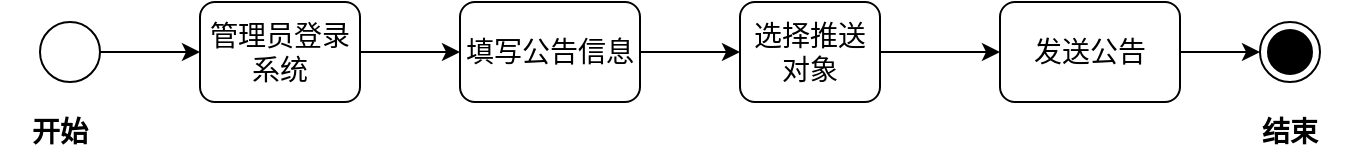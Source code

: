 <mxfile version="21.3.7" type="github">
  <diagram name="第 1 页" id="Tjehzajrp_gPXRmR5Vja">
    <mxGraphModel dx="1290" dy="541" grid="1" gridSize="10" guides="1" tooltips="1" connect="1" arrows="1" fold="1" page="1" pageScale="1" pageWidth="827" pageHeight="1169" math="0" shadow="0">
      <root>
        <mxCell id="0" />
        <mxCell id="1" parent="0" />
        <mxCell id="qFURexR1lP0LFmoi_BA6-4" style="edgeStyle=orthogonalEdgeStyle;rounded=0;orthogonalLoop=1;jettySize=auto;html=1;exitX=1;exitY=0.5;exitDx=0;exitDy=0;entryX=0;entryY=0.5;entryDx=0;entryDy=0;" edge="1" parent="1" source="qFURexR1lP0LFmoi_BA6-1" target="qFURexR1lP0LFmoi_BA6-2">
          <mxGeometry relative="1" as="geometry" />
        </mxCell>
        <mxCell id="qFURexR1lP0LFmoi_BA6-1" value="" style="ellipse;whiteSpace=wrap;html=1;aspect=fixed;" vertex="1" parent="1">
          <mxGeometry x="60" y="410" width="30" height="30" as="geometry" />
        </mxCell>
        <mxCell id="qFURexR1lP0LFmoi_BA6-8" style="edgeStyle=orthogonalEdgeStyle;rounded=0;orthogonalLoop=1;jettySize=auto;html=1;exitX=1;exitY=0.5;exitDx=0;exitDy=0;" edge="1" parent="1" source="qFURexR1lP0LFmoi_BA6-2" target="qFURexR1lP0LFmoi_BA6-5">
          <mxGeometry relative="1" as="geometry" />
        </mxCell>
        <mxCell id="qFURexR1lP0LFmoi_BA6-2" value="&lt;font style=&quot;font-size: 14px;&quot;&gt;管理员登录系统&lt;/font&gt;" style="rounded=1;whiteSpace=wrap;html=1;" vertex="1" parent="1">
          <mxGeometry x="140" y="400" width="80" height="50" as="geometry" />
        </mxCell>
        <mxCell id="qFURexR1lP0LFmoi_BA6-9" style="edgeStyle=orthogonalEdgeStyle;rounded=0;orthogonalLoop=1;jettySize=auto;html=1;exitX=1;exitY=0.5;exitDx=0;exitDy=0;entryX=0;entryY=0.5;entryDx=0;entryDy=0;" edge="1" parent="1" source="qFURexR1lP0LFmoi_BA6-5" target="qFURexR1lP0LFmoi_BA6-6">
          <mxGeometry relative="1" as="geometry" />
        </mxCell>
        <mxCell id="qFURexR1lP0LFmoi_BA6-5" value="&lt;font style=&quot;font-size: 14px;&quot;&gt;填写公告信息&lt;/font&gt;" style="rounded=1;whiteSpace=wrap;html=1;" vertex="1" parent="1">
          <mxGeometry x="270" y="400" width="90" height="50" as="geometry" />
        </mxCell>
        <mxCell id="qFURexR1lP0LFmoi_BA6-10" style="edgeStyle=orthogonalEdgeStyle;rounded=0;orthogonalLoop=1;jettySize=auto;html=1;entryX=0;entryY=0.5;entryDx=0;entryDy=0;" edge="1" parent="1" source="qFURexR1lP0LFmoi_BA6-6" target="qFURexR1lP0LFmoi_BA6-7">
          <mxGeometry relative="1" as="geometry" />
        </mxCell>
        <mxCell id="qFURexR1lP0LFmoi_BA6-6" value="&lt;font style=&quot;font-size: 14px;&quot;&gt;选择推送对象&lt;/font&gt;" style="rounded=1;whiteSpace=wrap;html=1;" vertex="1" parent="1">
          <mxGeometry x="410" y="400" width="70" height="50" as="geometry" />
        </mxCell>
        <mxCell id="qFURexR1lP0LFmoi_BA6-12" style="edgeStyle=orthogonalEdgeStyle;rounded=0;orthogonalLoop=1;jettySize=auto;html=1;exitX=1;exitY=0.5;exitDx=0;exitDy=0;entryX=0;entryY=0.5;entryDx=0;entryDy=0;" edge="1" parent="1" source="qFURexR1lP0LFmoi_BA6-7" target="qFURexR1lP0LFmoi_BA6-11">
          <mxGeometry relative="1" as="geometry" />
        </mxCell>
        <mxCell id="qFURexR1lP0LFmoi_BA6-7" value="&lt;font style=&quot;font-size: 14px;&quot;&gt;发送公告&lt;/font&gt;" style="rounded=1;whiteSpace=wrap;html=1;" vertex="1" parent="1">
          <mxGeometry x="540" y="400" width="90" height="50" as="geometry" />
        </mxCell>
        <mxCell id="qFURexR1lP0LFmoi_BA6-11" value="" style="ellipse;html=1;shape=endState;fillColor=strokeColor;" vertex="1" parent="1">
          <mxGeometry x="670" y="410" width="30" height="30" as="geometry" />
        </mxCell>
        <mxCell id="qFURexR1lP0LFmoi_BA6-13" value="&lt;font style=&quot;font-size: 14px;&quot;&gt;&lt;b&gt;开始&lt;/b&gt;&lt;/font&gt;" style="text;html=1;strokeColor=none;fillColor=none;align=center;verticalAlign=middle;whiteSpace=wrap;rounded=0;" vertex="1" parent="1">
          <mxGeometry x="40" y="450" width="60" height="30" as="geometry" />
        </mxCell>
        <mxCell id="qFURexR1lP0LFmoi_BA6-15" value="&lt;font style=&quot;font-size: 14px;&quot;&gt;&lt;b&gt;结束&lt;/b&gt;&lt;/font&gt;" style="text;html=1;strokeColor=none;fillColor=none;align=center;verticalAlign=middle;whiteSpace=wrap;rounded=0;" vertex="1" parent="1">
          <mxGeometry x="655" y="450" width="60" height="30" as="geometry" />
        </mxCell>
      </root>
    </mxGraphModel>
  </diagram>
</mxfile>
